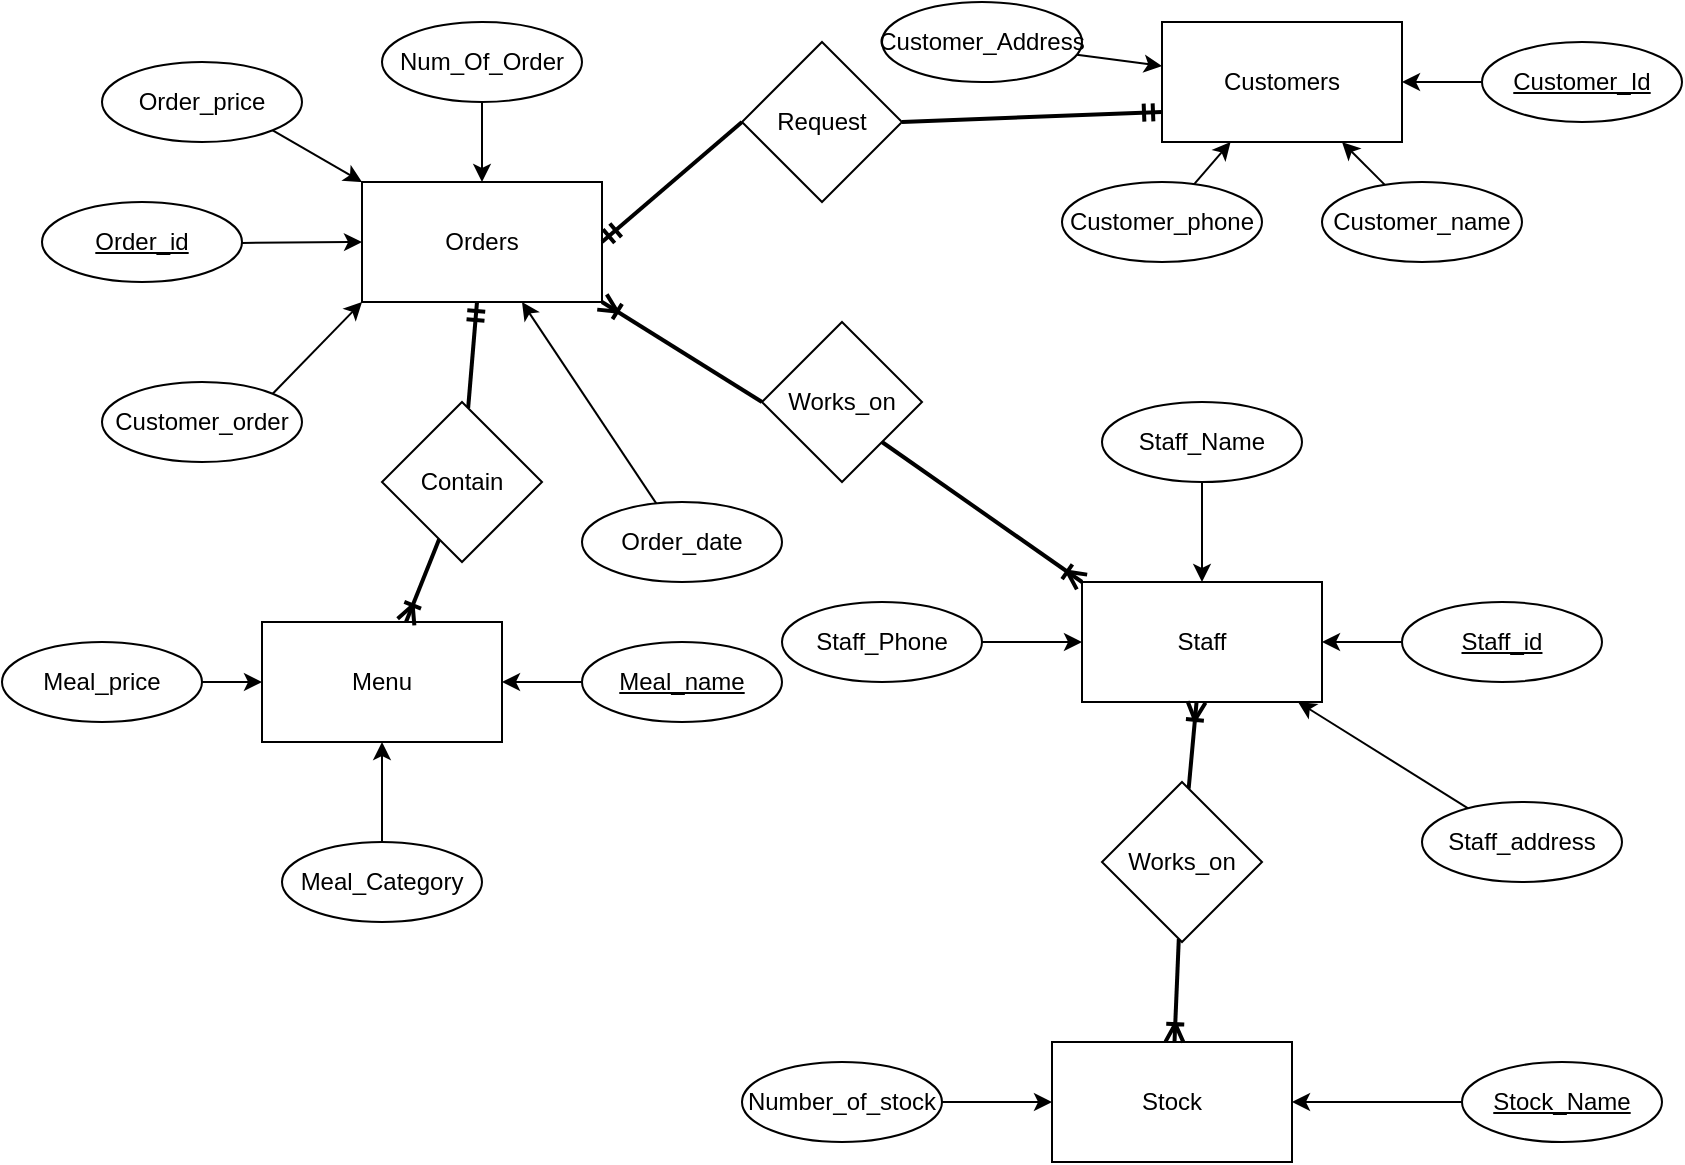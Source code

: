 <mxfile>
    <diagram id="OvnVlOCYNwARgH5Q8e0j" name="Page-1">
        <mxGraphModel dx="787" dy="849" grid="1" gridSize="10" guides="1" tooltips="1" connect="1" arrows="1" fold="1" page="1" pageScale="1" pageWidth="850" pageHeight="1400" math="0" shadow="0">
            <root>
                <mxCell id="0"/>
                <mxCell id="1" parent="0"/>
                <mxCell id="2" value="Orders" style="rounded=0;whiteSpace=wrap;html=1;" vertex="1" parent="1">
                    <mxGeometry x="180" y="110" width="120" height="60" as="geometry"/>
                </mxCell>
                <mxCell id="3" value="Customers" style="rounded=0;whiteSpace=wrap;html=1;" vertex="1" parent="1">
                    <mxGeometry x="580" y="30" width="120" height="60" as="geometry"/>
                </mxCell>
                <mxCell id="44ZAB8cnDUiJaejBmKfn-49" value="" style="edgeStyle=none;html=1;" edge="1" parent="1" source="5" target="2">
                    <mxGeometry relative="1" as="geometry"/>
                </mxCell>
                <mxCell id="5" value="&lt;u&gt;Order_id&lt;/u&gt;" style="ellipse;whiteSpace=wrap;html=1;align=center;" vertex="1" parent="1">
                    <mxGeometry x="20" y="120" width="100" height="40" as="geometry"/>
                </mxCell>
                <mxCell id="32" value="" style="edgeStyle=none;html=1;" edge="1" parent="1" source="8" target="3">
                    <mxGeometry relative="1" as="geometry"/>
                </mxCell>
                <mxCell id="8" value="&lt;u&gt;Customer_Id&lt;/u&gt;" style="ellipse;whiteSpace=wrap;html=1;align=center;" vertex="1" parent="1">
                    <mxGeometry x="740" y="40" width="100" height="40" as="geometry"/>
                </mxCell>
                <mxCell id="44ZAB8cnDUiJaejBmKfn-52" style="edgeStyle=none;html=1;exitX=1;exitY=0;exitDx=0;exitDy=0;entryX=0;entryY=1;entryDx=0;entryDy=0;" edge="1" parent="1" source="9" target="2">
                    <mxGeometry relative="1" as="geometry"/>
                </mxCell>
                <mxCell id="9" value="Customer_order" style="ellipse;whiteSpace=wrap;html=1;align=center;" vertex="1" parent="1">
                    <mxGeometry x="50" y="210" width="100" height="40" as="geometry"/>
                </mxCell>
                <mxCell id="44ZAB8cnDUiJaejBmKfn-50" value="" style="edgeStyle=none;html=1;" edge="1" parent="1" source="10" target="2">
                    <mxGeometry relative="1" as="geometry"/>
                </mxCell>
                <mxCell id="10" value="Order_date" style="ellipse;whiteSpace=wrap;html=1;align=center;" vertex="1" parent="1">
                    <mxGeometry x="290" y="270" width="100" height="40" as="geometry"/>
                </mxCell>
                <mxCell id="44ZAB8cnDUiJaejBmKfn-48" value="" style="edgeStyle=none;html=1;" edge="1" parent="1" source="12" target="2">
                    <mxGeometry relative="1" as="geometry"/>
                </mxCell>
                <mxCell id="12" value="Num_Of_Order" style="ellipse;whiteSpace=wrap;html=1;align=center;" vertex="1" parent="1">
                    <mxGeometry x="190" y="30" width="100" height="40" as="geometry"/>
                </mxCell>
                <mxCell id="34" value="" style="edgeStyle=none;html=1;" edge="1" parent="1" source="14" target="3">
                    <mxGeometry relative="1" as="geometry"/>
                </mxCell>
                <mxCell id="14" value="Customer_phone" style="ellipse;whiteSpace=wrap;html=1;align=center;" vertex="1" parent="1">
                    <mxGeometry x="530" y="110" width="100" height="40" as="geometry"/>
                </mxCell>
                <mxCell id="36" value="" style="edgeStyle=none;html=1;" edge="1" parent="1" source="15" target="3">
                    <mxGeometry relative="1" as="geometry"/>
                </mxCell>
                <mxCell id="15" value="Customer_name" style="ellipse;whiteSpace=wrap;html=1;align=center;" vertex="1" parent="1">
                    <mxGeometry x="660" y="110" width="100" height="40" as="geometry"/>
                </mxCell>
                <mxCell id="44ZAB8cnDUiJaejBmKfn-51" style="edgeStyle=none;html=1;exitX=1;exitY=1;exitDx=0;exitDy=0;entryX=0;entryY=0;entryDx=0;entryDy=0;" edge="1" parent="1" source="17" target="2">
                    <mxGeometry relative="1" as="geometry"/>
                </mxCell>
                <mxCell id="17" value="Order_price" style="ellipse;whiteSpace=wrap;html=1;align=center;" vertex="1" parent="1">
                    <mxGeometry x="50" y="50" width="100" height="40" as="geometry"/>
                </mxCell>
                <mxCell id="19" value="Menu" style="rounded=0;whiteSpace=wrap;html=1;" vertex="1" parent="1">
                    <mxGeometry x="130" y="330" width="120" height="60" as="geometry"/>
                </mxCell>
                <mxCell id="23" value="" style="edgeStyle=none;html=1;" edge="1" parent="1" source="20" target="19">
                    <mxGeometry relative="1" as="geometry"/>
                </mxCell>
                <mxCell id="20" value="&lt;u&gt;Meal_name&lt;/u&gt;" style="ellipse;whiteSpace=wrap;html=1;align=center;" vertex="1" parent="1">
                    <mxGeometry x="290" y="340" width="100" height="40" as="geometry"/>
                </mxCell>
                <mxCell id="24" value="" style="edgeStyle=none;html=1;" edge="1" parent="1" source="22" target="19">
                    <mxGeometry relative="1" as="geometry"/>
                </mxCell>
                <mxCell id="22" value="Meal_price" style="ellipse;whiteSpace=wrap;html=1;align=center;" vertex="1" parent="1">
                    <mxGeometry y="340" width="100" height="40" as="geometry"/>
                </mxCell>
                <mxCell id="25" value="Staff" style="rounded=0;whiteSpace=wrap;html=1;" vertex="1" parent="1">
                    <mxGeometry x="540" y="310" width="120" height="60" as="geometry"/>
                </mxCell>
                <mxCell id="38" value="" style="edgeStyle=none;html=1;" edge="1" parent="1" source="26" target="25">
                    <mxGeometry relative="1" as="geometry"/>
                </mxCell>
                <mxCell id="26" value="&lt;u&gt;Staff_id&lt;/u&gt;" style="ellipse;whiteSpace=wrap;html=1;align=center;" vertex="1" parent="1">
                    <mxGeometry x="700" y="320" width="100" height="40" as="geometry"/>
                </mxCell>
                <mxCell id="37" value="" style="edgeStyle=none;html=1;" edge="1" parent="1" source="27" target="25">
                    <mxGeometry relative="1" as="geometry"/>
                </mxCell>
                <mxCell id="27" value="Staff_Name" style="ellipse;whiteSpace=wrap;html=1;align=center;" vertex="1" parent="1">
                    <mxGeometry x="550" y="220" width="100" height="40" as="geometry"/>
                </mxCell>
                <mxCell id="40" value="" style="edgeStyle=none;html=1;" edge="1" parent="1" source="28" target="25">
                    <mxGeometry relative="1" as="geometry"/>
                </mxCell>
                <mxCell id="28" value="Staff_Phone" style="ellipse;whiteSpace=wrap;html=1;align=center;" vertex="1" parent="1">
                    <mxGeometry x="390" y="320" width="100" height="40" as="geometry"/>
                </mxCell>
                <mxCell id="39" value="" style="edgeStyle=none;html=1;" edge="1" parent="1" source="29" target="25">
                    <mxGeometry relative="1" as="geometry"/>
                </mxCell>
                <mxCell id="29" value="Staff_address" style="ellipse;whiteSpace=wrap;html=1;align=center;" vertex="1" parent="1">
                    <mxGeometry x="710" y="420" width="100" height="40" as="geometry"/>
                </mxCell>
                <mxCell id="31" value="" style="edgeStyle=none;html=1;" edge="1" parent="1" source="30" target="3">
                    <mxGeometry relative="1" as="geometry"/>
                </mxCell>
                <mxCell id="30" value="Customer_Address" style="ellipse;whiteSpace=wrap;html=1;align=center;" vertex="1" parent="1">
                    <mxGeometry x="440" y="20" width="100" height="40" as="geometry"/>
                </mxCell>
                <mxCell id="44ZAB8cnDUiJaejBmKfn-41" value="" style="edgeStyle=none;html=1;" edge="1" parent="1" source="44ZAB8cnDUiJaejBmKfn-40" target="19">
                    <mxGeometry relative="1" as="geometry"/>
                </mxCell>
                <mxCell id="44ZAB8cnDUiJaejBmKfn-40" value="Meal_Category" style="ellipse;whiteSpace=wrap;html=1;align=center;" vertex="1" parent="1">
                    <mxGeometry x="140" y="440" width="100" height="40" as="geometry"/>
                </mxCell>
                <mxCell id="44ZAB8cnDUiJaejBmKfn-43" value="Stock" style="rounded=0;whiteSpace=wrap;html=1;" vertex="1" parent="1">
                    <mxGeometry x="525" y="540" width="120" height="60" as="geometry"/>
                </mxCell>
                <mxCell id="44ZAB8cnDUiJaejBmKfn-47" value="" style="edgeStyle=none;html=1;" edge="1" parent="1" source="44ZAB8cnDUiJaejBmKfn-44" target="44ZAB8cnDUiJaejBmKfn-43">
                    <mxGeometry relative="1" as="geometry"/>
                </mxCell>
                <mxCell id="44ZAB8cnDUiJaejBmKfn-44" value="&lt;u&gt;Stock_Name&lt;/u&gt;" style="ellipse;whiteSpace=wrap;html=1;align=center;" vertex="1" parent="1">
                    <mxGeometry x="730" y="550" width="100" height="40" as="geometry"/>
                </mxCell>
                <mxCell id="44ZAB8cnDUiJaejBmKfn-46" value="" style="edgeStyle=none;html=1;" edge="1" parent="1" source="44ZAB8cnDUiJaejBmKfn-45" target="44ZAB8cnDUiJaejBmKfn-43">
                    <mxGeometry relative="1" as="geometry"/>
                </mxCell>
                <mxCell id="44ZAB8cnDUiJaejBmKfn-45" value="Number_of_stock" style="ellipse;whiteSpace=wrap;html=1;align=center;" vertex="1" parent="1">
                    <mxGeometry x="370" y="550" width="100" height="40" as="geometry"/>
                </mxCell>
                <mxCell id="44ZAB8cnDUiJaejBmKfn-55" style="edgeStyle=none;html=1;exitX=0;exitY=0.5;exitDx=0;exitDy=0;entryX=1;entryY=0.5;entryDx=0;entryDy=0;strokeWidth=2;endArrow=ERmandOne;endFill=0;" edge="1" parent="1" source="44ZAB8cnDUiJaejBmKfn-53" target="2">
                    <mxGeometry relative="1" as="geometry"/>
                </mxCell>
                <mxCell id="44ZAB8cnDUiJaejBmKfn-57" style="edgeStyle=none;html=1;exitX=1;exitY=0.5;exitDx=0;exitDy=0;entryX=0;entryY=0.75;entryDx=0;entryDy=0;strokeWidth=2;endArrow=ERmandOne;endFill=0;" edge="1" parent="1" source="44ZAB8cnDUiJaejBmKfn-53" target="3">
                    <mxGeometry relative="1" as="geometry"/>
                </mxCell>
                <mxCell id="44ZAB8cnDUiJaejBmKfn-53" value="Request" style="rhombus;whiteSpace=wrap;html=1;" vertex="1" parent="1">
                    <mxGeometry x="370" y="40" width="80" height="80" as="geometry"/>
                </mxCell>
                <mxCell id="44ZAB8cnDUiJaejBmKfn-59" value="" style="edgeStyle=none;html=1;strokeWidth=2;endArrow=ERmandOne;endFill=0;" edge="1" parent="1" source="44ZAB8cnDUiJaejBmKfn-58" target="2">
                    <mxGeometry relative="1" as="geometry"/>
                </mxCell>
                <mxCell id="44ZAB8cnDUiJaejBmKfn-60" value="" style="edgeStyle=none;html=1;strokeWidth=2;endArrow=ERoneToMany;endFill=0;" edge="1" parent="1" source="44ZAB8cnDUiJaejBmKfn-58" target="19">
                    <mxGeometry relative="1" as="geometry"/>
                </mxCell>
                <mxCell id="44ZAB8cnDUiJaejBmKfn-58" value="Contain" style="rhombus;whiteSpace=wrap;html=1;" vertex="1" parent="1">
                    <mxGeometry x="190" y="220" width="80" height="80" as="geometry"/>
                </mxCell>
                <mxCell id="44ZAB8cnDUiJaejBmKfn-63" value="" style="edgeStyle=none;html=1;strokeWidth=2;endArrow=ERoneToMany;endFill=0;" edge="1" parent="1" source="44ZAB8cnDUiJaejBmKfn-62" target="25">
                    <mxGeometry relative="1" as="geometry"/>
                </mxCell>
                <mxCell id="44ZAB8cnDUiJaejBmKfn-64" value="" style="edgeStyle=none;html=1;strokeWidth=2;endArrow=ERoneToMany;endFill=0;" edge="1" parent="1" source="44ZAB8cnDUiJaejBmKfn-62" target="44ZAB8cnDUiJaejBmKfn-43">
                    <mxGeometry relative="1" as="geometry"/>
                </mxCell>
                <mxCell id="44ZAB8cnDUiJaejBmKfn-62" value="Works_on" style="rhombus;whiteSpace=wrap;html=1;" vertex="1" parent="1">
                    <mxGeometry x="550" y="410" width="80" height="80" as="geometry"/>
                </mxCell>
                <mxCell id="44ZAB8cnDUiJaejBmKfn-66" style="edgeStyle=none;html=1;exitX=1;exitY=1;exitDx=0;exitDy=0;entryX=0;entryY=0;entryDx=0;entryDy=0;strokeWidth=2;endArrow=ERoneToMany;endFill=0;" edge="1" parent="1" source="44ZAB8cnDUiJaejBmKfn-65" target="25">
                    <mxGeometry relative="1" as="geometry"/>
                </mxCell>
                <mxCell id="44ZAB8cnDUiJaejBmKfn-67" style="edgeStyle=none;html=1;exitX=0;exitY=0.5;exitDx=0;exitDy=0;entryX=1;entryY=1;entryDx=0;entryDy=0;strokeWidth=2;endArrow=ERoneToMany;endFill=0;" edge="1" parent="1" source="44ZAB8cnDUiJaejBmKfn-65" target="2">
                    <mxGeometry relative="1" as="geometry"/>
                </mxCell>
                <mxCell id="44ZAB8cnDUiJaejBmKfn-65" value="Works_on" style="rhombus;whiteSpace=wrap;html=1;" vertex="1" parent="1">
                    <mxGeometry x="380" y="180" width="80" height="80" as="geometry"/>
                </mxCell>
            </root>
        </mxGraphModel>
    </diagram>
    <diagram id="lfG4nO6cklcGyaOgQxrA" name="Page-2">
        <mxGraphModel dx="486" dy="467" grid="1" gridSize="10" guides="1" tooltips="1" connect="1" arrows="1" fold="1" page="1" pageScale="1" pageWidth="850" pageHeight="1400" math="0" shadow="0">
            <root>
                <mxCell id="0"/>
                <mxCell id="1" parent="0"/>
            </root>
        </mxGraphModel>
    </diagram>
</mxfile>